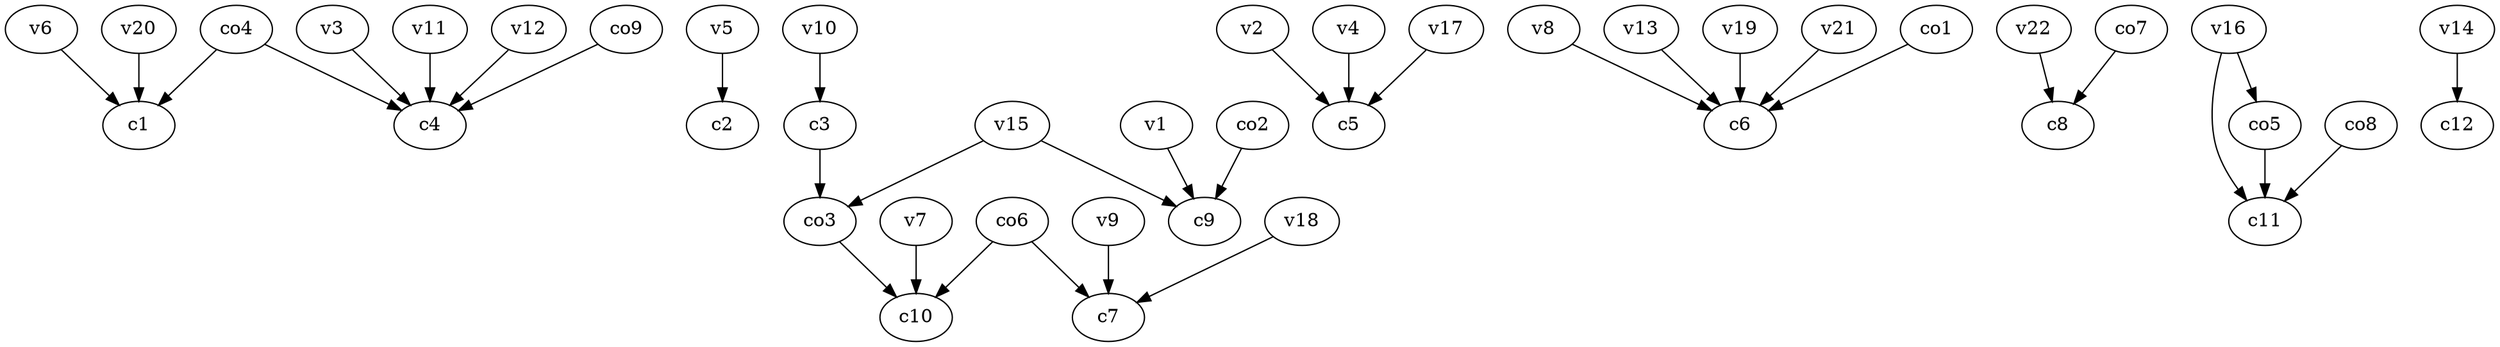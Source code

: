 strict digraph  {
c1;
c2;
c3;
c4;
c5;
c6;
c7;
c8;
c9;
c10;
c11;
c12;
v1;
v2;
v3;
v4;
v5;
v6;
v7;
v8;
v9;
v10;
v11;
v12;
v13;
v14;
v15;
v16;
v17;
v18;
v19;
v20;
v21;
v22;
co1;
co2;
co3;
co4;
co5;
co6;
co7;
co8;
co9;
c3 -> co3  [weight=1];
v1 -> c9  [weight=1];
v2 -> c5  [weight=1];
v3 -> c4  [weight=1];
v4 -> c5  [weight=1];
v5 -> c2  [weight=1];
v6 -> c1  [weight=1];
v7 -> c10  [weight=1];
v8 -> c6  [weight=1];
v9 -> c7  [weight=1];
v10 -> c3  [weight=1];
v11 -> c4  [weight=1];
v12 -> c4  [weight=1];
v13 -> c6  [weight=1];
v14 -> c12  [weight=1];
v15 -> c9  [weight=1];
v15 -> co3  [weight=1];
v16 -> c11  [weight=1];
v16 -> co5  [weight=1];
v17 -> c5  [weight=1];
v18 -> c7  [weight=1];
v19 -> c6  [weight=1];
v20 -> c1  [weight=1];
v21 -> c6  [weight=1];
v22 -> c8  [weight=1];
co1 -> c6  [weight=1];
co2 -> c9  [weight=1];
co3 -> c10  [weight=1];
co4 -> c4  [weight=1];
co4 -> c1  [weight=1];
co5 -> c11  [weight=1];
co6 -> c10  [weight=1];
co6 -> c7  [weight=1];
co7 -> c8  [weight=1];
co8 -> c11  [weight=1];
co9 -> c4  [weight=1];
}
